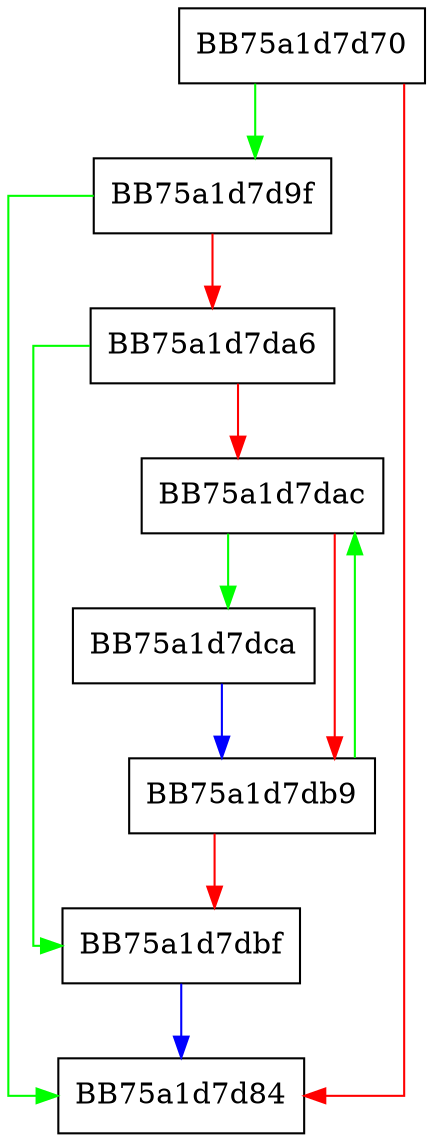 digraph FreeExpandedData {
  node [shape="box"];
  graph [splines=ortho];
  BB75a1d7d70 -> BB75a1d7d9f [color="green"];
  BB75a1d7d70 -> BB75a1d7d84 [color="red"];
  BB75a1d7d9f -> BB75a1d7d84 [color="green"];
  BB75a1d7d9f -> BB75a1d7da6 [color="red"];
  BB75a1d7da6 -> BB75a1d7dbf [color="green"];
  BB75a1d7da6 -> BB75a1d7dac [color="red"];
  BB75a1d7dac -> BB75a1d7dca [color="green"];
  BB75a1d7dac -> BB75a1d7db9 [color="red"];
  BB75a1d7db9 -> BB75a1d7dac [color="green"];
  BB75a1d7db9 -> BB75a1d7dbf [color="red"];
  BB75a1d7dbf -> BB75a1d7d84 [color="blue"];
  BB75a1d7dca -> BB75a1d7db9 [color="blue"];
}